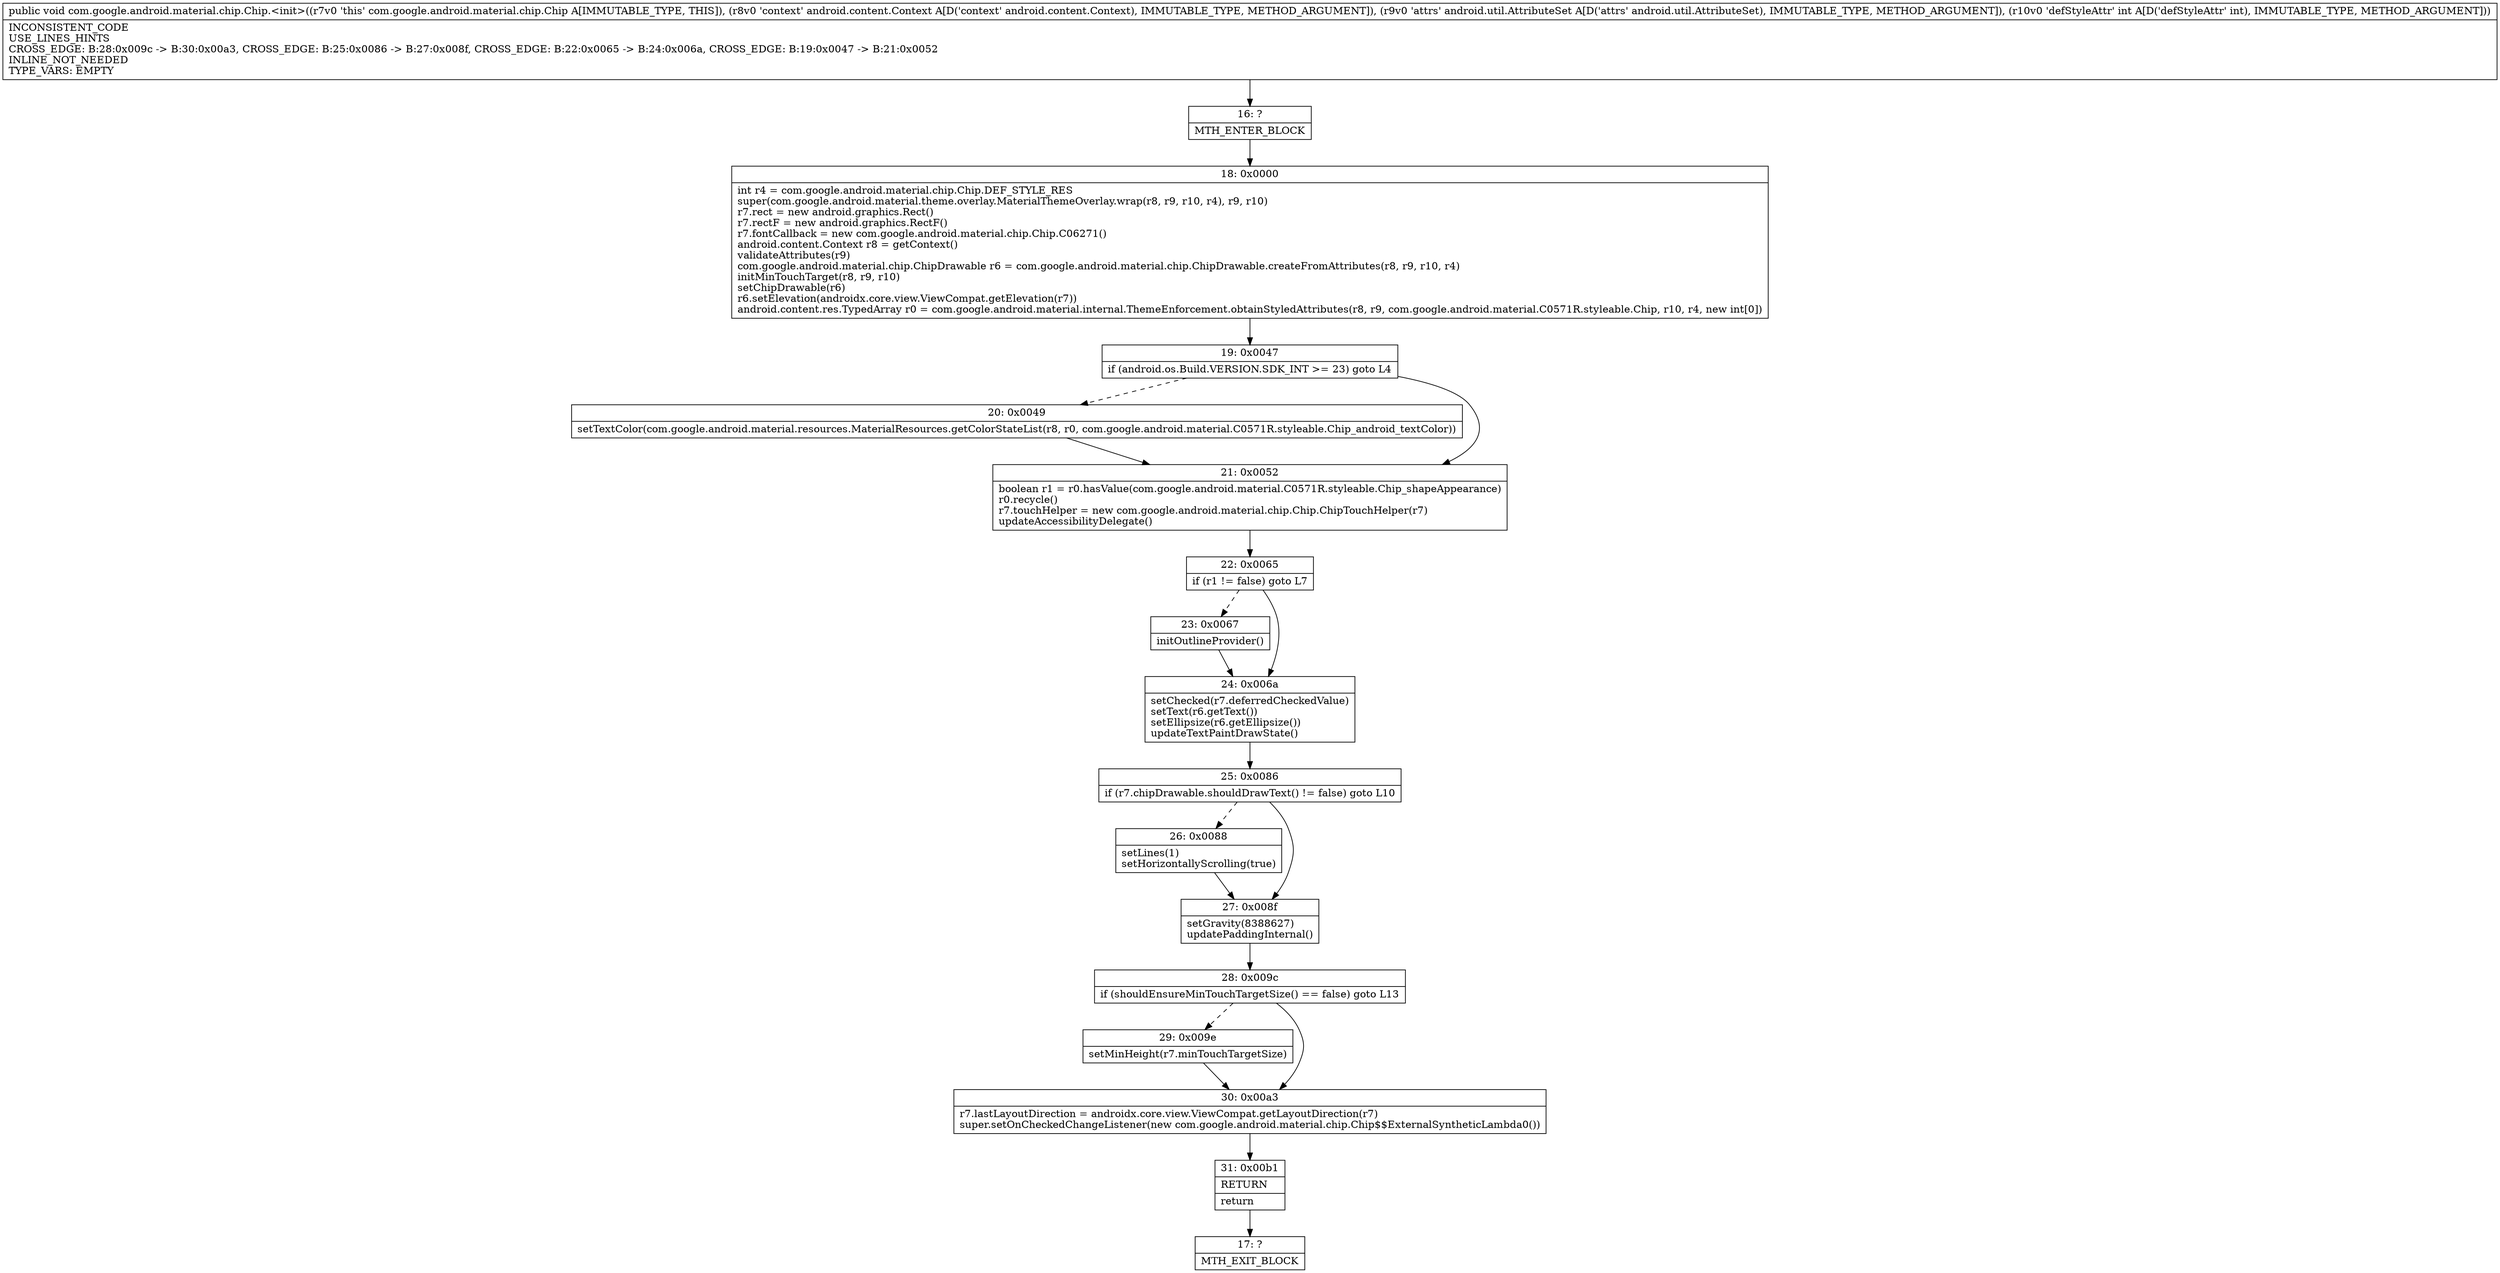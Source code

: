 digraph "CFG forcom.google.android.material.chip.Chip.\<init\>(Landroid\/content\/Context;Landroid\/util\/AttributeSet;I)V" {
Node_16 [shape=record,label="{16\:\ ?|MTH_ENTER_BLOCK\l}"];
Node_18 [shape=record,label="{18\:\ 0x0000|int r4 = com.google.android.material.chip.Chip.DEF_STYLE_RES\lsuper(com.google.android.material.theme.overlay.MaterialThemeOverlay.wrap(r8, r9, r10, r4), r9, r10)\lr7.rect = new android.graphics.Rect()\lr7.rectF = new android.graphics.RectF()\lr7.fontCallback = new com.google.android.material.chip.Chip.C06271()\landroid.content.Context r8 = getContext()\lvalidateAttributes(r9)\lcom.google.android.material.chip.ChipDrawable r6 = com.google.android.material.chip.ChipDrawable.createFromAttributes(r8, r9, r10, r4)\linitMinTouchTarget(r8, r9, r10)\lsetChipDrawable(r6)\lr6.setElevation(androidx.core.view.ViewCompat.getElevation(r7))\landroid.content.res.TypedArray r0 = com.google.android.material.internal.ThemeEnforcement.obtainStyledAttributes(r8, r9, com.google.android.material.C0571R.styleable.Chip, r10, r4, new int[0])\l}"];
Node_19 [shape=record,label="{19\:\ 0x0047|if (android.os.Build.VERSION.SDK_INT \>= 23) goto L4\l}"];
Node_20 [shape=record,label="{20\:\ 0x0049|setTextColor(com.google.android.material.resources.MaterialResources.getColorStateList(r8, r0, com.google.android.material.C0571R.styleable.Chip_android_textColor))\l}"];
Node_21 [shape=record,label="{21\:\ 0x0052|boolean r1 = r0.hasValue(com.google.android.material.C0571R.styleable.Chip_shapeAppearance)\lr0.recycle()\lr7.touchHelper = new com.google.android.material.chip.Chip.ChipTouchHelper(r7)\lupdateAccessibilityDelegate()\l}"];
Node_22 [shape=record,label="{22\:\ 0x0065|if (r1 != false) goto L7\l}"];
Node_23 [shape=record,label="{23\:\ 0x0067|initOutlineProvider()\l}"];
Node_24 [shape=record,label="{24\:\ 0x006a|setChecked(r7.deferredCheckedValue)\lsetText(r6.getText())\lsetEllipsize(r6.getEllipsize())\lupdateTextPaintDrawState()\l}"];
Node_25 [shape=record,label="{25\:\ 0x0086|if (r7.chipDrawable.shouldDrawText() != false) goto L10\l}"];
Node_26 [shape=record,label="{26\:\ 0x0088|setLines(1)\lsetHorizontallyScrolling(true)\l}"];
Node_27 [shape=record,label="{27\:\ 0x008f|setGravity(8388627)\lupdatePaddingInternal()\l}"];
Node_28 [shape=record,label="{28\:\ 0x009c|if (shouldEnsureMinTouchTargetSize() == false) goto L13\l}"];
Node_29 [shape=record,label="{29\:\ 0x009e|setMinHeight(r7.minTouchTargetSize)\l}"];
Node_30 [shape=record,label="{30\:\ 0x00a3|r7.lastLayoutDirection = androidx.core.view.ViewCompat.getLayoutDirection(r7)\lsuper.setOnCheckedChangeListener(new com.google.android.material.chip.Chip$$ExternalSyntheticLambda0())\l}"];
Node_31 [shape=record,label="{31\:\ 0x00b1|RETURN\l|return\l}"];
Node_17 [shape=record,label="{17\:\ ?|MTH_EXIT_BLOCK\l}"];
MethodNode[shape=record,label="{public void com.google.android.material.chip.Chip.\<init\>((r7v0 'this' com.google.android.material.chip.Chip A[IMMUTABLE_TYPE, THIS]), (r8v0 'context' android.content.Context A[D('context' android.content.Context), IMMUTABLE_TYPE, METHOD_ARGUMENT]), (r9v0 'attrs' android.util.AttributeSet A[D('attrs' android.util.AttributeSet), IMMUTABLE_TYPE, METHOD_ARGUMENT]), (r10v0 'defStyleAttr' int A[D('defStyleAttr' int), IMMUTABLE_TYPE, METHOD_ARGUMENT]))  | INCONSISTENT_CODE\lUSE_LINES_HINTS\lCROSS_EDGE: B:28:0x009c \-\> B:30:0x00a3, CROSS_EDGE: B:25:0x0086 \-\> B:27:0x008f, CROSS_EDGE: B:22:0x0065 \-\> B:24:0x006a, CROSS_EDGE: B:19:0x0047 \-\> B:21:0x0052\lINLINE_NOT_NEEDED\lTYPE_VARS: EMPTY\l}"];
MethodNode -> Node_16;Node_16 -> Node_18;
Node_18 -> Node_19;
Node_19 -> Node_20[style=dashed];
Node_19 -> Node_21;
Node_20 -> Node_21;
Node_21 -> Node_22;
Node_22 -> Node_23[style=dashed];
Node_22 -> Node_24;
Node_23 -> Node_24;
Node_24 -> Node_25;
Node_25 -> Node_26[style=dashed];
Node_25 -> Node_27;
Node_26 -> Node_27;
Node_27 -> Node_28;
Node_28 -> Node_29[style=dashed];
Node_28 -> Node_30;
Node_29 -> Node_30;
Node_30 -> Node_31;
Node_31 -> Node_17;
}

